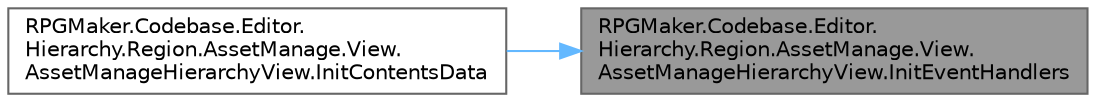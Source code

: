 digraph "RPGMaker.Codebase.Editor.Hierarchy.Region.AssetManage.View.AssetManageHierarchyView.InitEventHandlers"
{
 // LATEX_PDF_SIZE
  bgcolor="transparent";
  edge [fontname=Helvetica,fontsize=10,labelfontname=Helvetica,labelfontsize=10];
  node [fontname=Helvetica,fontsize=10,shape=box,height=0.2,width=0.4];
  rankdir="RL";
  Node1 [id="Node000001",label="RPGMaker.Codebase.Editor.\lHierarchy.Region.AssetManage.View.\lAssetManageHierarchyView.InitEventHandlers",height=0.2,width=0.4,color="gray40", fillcolor="grey60", style="filled", fontcolor="black",tooltip="😁 イベントの初期設定"];
  Node1 -> Node2 [id="edge1_Node000001_Node000002",dir="back",color="steelblue1",style="solid",tooltip=" "];
  Node2 [id="Node000002",label="RPGMaker.Codebase.Editor.\lHierarchy.Region.AssetManage.View.\lAssetManageHierarchyView.InitContentsData",height=0.2,width=0.4,color="grey40", fillcolor="white", style="filled",URL="$d1/d67/class_r_p_g_maker_1_1_codebase_1_1_editor_1_1_hierarchy_1_1_region_1_1_asset_manage_1_1_view_1_1_asset_manage_hierarchy_view.html#a8c828a1786aa04e4e520ca1fd3df9fc0",tooltip="😁 各コンテンツデータの初期化"];
}
